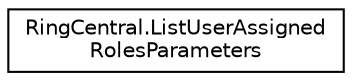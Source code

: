 digraph "Graphical Class Hierarchy"
{
 // LATEX_PDF_SIZE
  edge [fontname="Helvetica",fontsize="10",labelfontname="Helvetica",labelfontsize="10"];
  node [fontname="Helvetica",fontsize="10",shape=record];
  rankdir="LR";
  Node0 [label="RingCentral.ListUserAssigned\lRolesParameters",height=0.2,width=0.4,color="black", fillcolor="white", style="filled",URL="$classRingCentral_1_1ListUserAssignedRolesParameters.html",tooltip="Query parameters for operation listUserAssignedRoles"];
}
